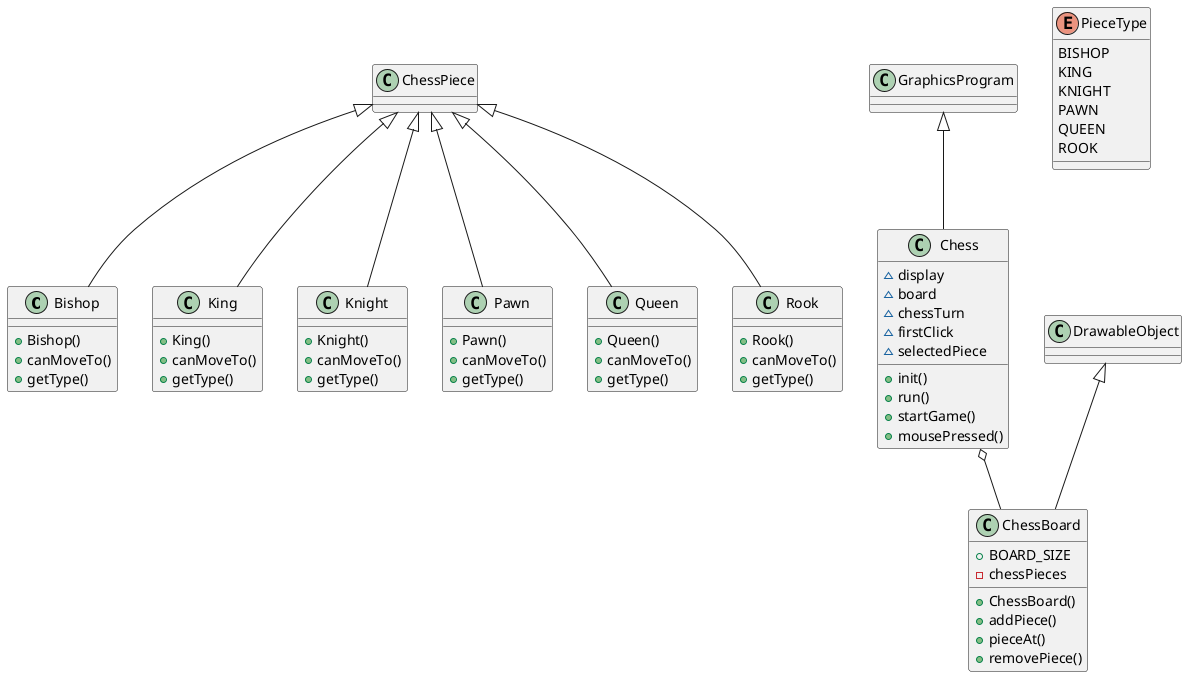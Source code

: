 @startuml
class Bishop{
+ Bishop()
+ canMoveTo()
+ getType()
}
class King{
+ King()
+ canMoveTo()
+ getType()
}
class Knight{
+ Knight()
+ canMoveTo()
+ getType()
}
class Pawn{
+ Pawn()
+ canMoveTo()
+ getType()
}
class Queen{
+ Queen()
+ canMoveTo()
+ getType()
}
class Rook{
+ Rook()
+ canMoveTo()
+ getType()
}
class ChessBoard{
+ BOARD_SIZE
- chessPieces
+ ChessBoard()
+ addPiece()
+ pieceAt()
+ removePiece()
}
class Chess{
~ display
~ board
~ chessTurn
~ firstClick
~ selectedPiece
+ init()
+ run()
+ startGame()
+ mousePressed()

}
enum PieceType{
BISHOP
KING
KNIGHT
PAWN
QUEEN
ROOK
}

ChessPiece <|-- Bishop
ChessPiece <|-- King
ChessPiece <|-- Knight
ChessPiece <|-- Pawn
ChessPiece <|-- Queen
ChessPiece <|-- Rook
GraphicsProgram <|-- Chess
Chess o-- ChessBoard
DrawableObject <|-- ChessBoard
@enduml